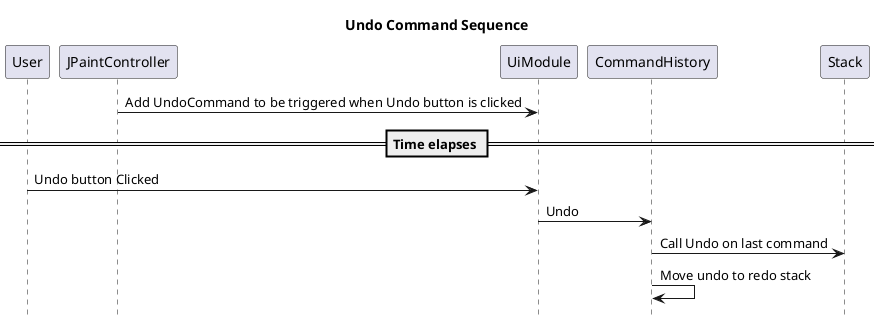 @startuml Command Sequence
title Undo Command Sequence
hide footbox

participant User order 10
participant UiModule order 40
participant JPaintController order 30
participant CommandHistory order 50
participant Stack order 50

JPaintController -> UiModule: Add UndoCommand to be triggered when Undo button is clicked
== Time elapses ==
User -> UiModule: Undo button Clicked
UiModule -> CommandHistory: Undo
CommandHistory -> Stack: Call Undo on last command
CommandHistory -> CommandHistory: Move undo to redo stack
@enduml